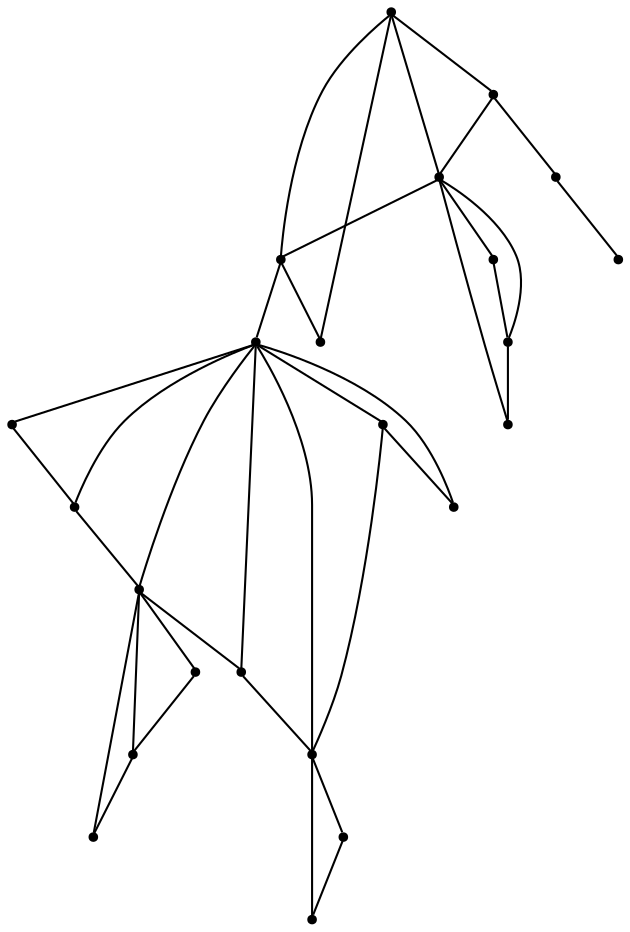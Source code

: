 graph {
  node [shape=point,comment="{\"directed\":false,\"doi\":\"10.1007/978-3-642-00219-9_4\",\"figure\":\"1\"}"]

  v0 [pos="1200.2060258200001,765.0344783707569"]
  v1 [pos="1171.309567988196,738.0256320184398"]
  v2 [pos="1157.4232167620992,811.3012583917307"]
  v3 [pos="1126.6513943162074,767.9114244212274"]
  v4 [pos="1114.6413939010265,699.7606722322847"]
  v5 [pos="1044.4016562528388,655.6207232659983"]
  v6 [pos="1105.3855549124785,811.3012583917307"]
  v7 [pos="968.1574433082758,818.9301199750937"]
  v8 [pos="1090.1241908051245,616.3563945694873"]
  v9 [pos="1025.3260168474774,591.0972229275307"]
  v10 [pos="1055.7225595873456,838.9363241987264"]
  v11 [pos="951.8964096512905,702.012480051998"]
  v12 [pos="939.5122111653172,758.4070209427783"]
  v13 [pos="895.8536911365597,724.3957232659983"]
  v14 [pos="890.5997911586317,677.1274754882329"]
  v15 [pos="832.0562365509743,679.7534503861376"]
  v16 [pos="840.6887037055437,799.9232210604097"]
  v17 [pos="794.2781537078147,836.8105107665532"]
  v18 [pos="835.3086659719777,736.6500607848637"]
  v19 [pos="755.3742158401843,657.8704958406831"]
  v20 [pos="803.6601304520008,621.6072631413756"]
  v21 [pos="739.3633739560149,729.5215514714538"]
  v22 [pos="724.2270977818689,799.046793670051"]

  v0 -- v1 [id="-1",pos="1200.2060258200001,765.0344783707569 1171.309567988196,738.0256320184398 1171.309567988196,738.0256320184398 1171.309567988196,738.0256320184398"]
  v22 -- v21 [id="-2",pos="724.2270977818689,799.046793670051 739.3633739560149,729.5215514714538 739.3633739560149,729.5215514714538 739.3633739560149,729.5215514714538"]
  v22 -- v18 [id="-3",pos="724.2270977818689,799.046793670051 835.3086659719777,736.6500607848637 835.3086659719777,736.6500607848637 835.3086659719777,736.6500607848637"]
  v22 -- v16 [id="-4",pos="724.2270977818689,799.046793670051 840.6887037055437,799.9232210604097 840.6887037055437,799.9232210604097 840.6887037055437,799.9232210604097"]
  v22 -- v17 [id="-5",pos="724.2270977818689,799.046793670051 794.2781537078147,836.8105107665532 794.2781537078147,836.8105107665532 794.2781537078147,836.8105107665532"]
  v21 -- v19 [id="-6",pos="739.3633739560149,729.5215514714538 755.3742158401843,657.8704958406831 755.3742158401843,657.8704958406831 755.3742158401843,657.8704958406831"]
  v21 -- v18 [id="-7",pos="739.3633739560149,729.5215514714538 835.3086659719777,736.6500607848637 835.3086659719777,736.6500607848637 835.3086659719777,736.6500607848637"]
  v19 -- v20 [id="-8",pos="755.3742158401843,657.8704958406831 803.6601304520008,621.6072631413756 803.6601304520008,621.6072631413756 803.6601304520008,621.6072631413756"]
  v18 -- v13 [id="-9",pos="835.3086659719777,736.6500607848637 895.8536911365597,724.3957232659983 895.8536911365597,724.3957232659983 895.8536911365597,724.3957232659983"]
  v18 -- v16 [id="-10",pos="835.3086659719777,736.6500607848637 840.6887037055437,799.9232210604097 840.6887037055437,799.9232210604097 840.6887037055437,799.9232210604097"]
  v18 -- v15 [id="-11",pos="835.3086659719777,736.6500607848637 832.0562365509743,679.7534503861376 832.0562365509743,679.7534503861376 832.0562365509743,679.7534503861376"]
  v18 -- v14 [id="-12",pos="835.3086659719777,736.6500607848637 890.5997911586317,677.1274754882329 890.5997911586317,677.1274754882329 890.5997911586317,677.1274754882329"]
  v16 -- v17 [id="-13",pos="840.6887037055437,799.9232210604097 794.2781537078147,836.8105107665532 794.2781537078147,836.8105107665532 794.2781537078147,836.8105107665532"]
  v16 -- v7 [id="-14",pos="840.6887037055437,799.9232210604097 968.1574433082758,818.9301199750937 968.1574433082758,818.9301199750937 968.1574433082758,818.9301199750937"]
  v14 -- v15 [id="-15",pos="890.5997911586317,677.1274754882329 832.0562365509743,679.7534503861376 832.0562365509743,679.7534503861376 832.0562365509743,679.7534503861376"]
  v13 -- v14 [id="-16",pos="895.8536911365597,724.3957232659983 890.5997911586317,677.1274754882329 890.5997911586317,677.1274754882329 890.5997911586317,677.1274754882329"]
  v12 -- v7 [id="-17",pos="939.5122111653172,758.4070209427783 968.1574433082758,818.9301199750937 968.1574433082758,818.9301199750937 968.1574433082758,818.9301199750937"]
  v11 -- v5 [id="-18",pos="951.8964096512905,702.012480051998 1044.4016562528388,655.6207232659983 1044.4016562528388,655.6207232659983 1044.4016562528388,655.6207232659983"]
  v11 -- v12 [id="-19",pos="951.8964096512905,702.012480051998 939.5122111653172,758.4070209427783 939.5122111653172,758.4070209427783 939.5122111653172,758.4070209427783"]
  v7 -- v11 [id="-20",pos="968.1574433082758,818.9301199750937 951.8964096512905,702.012480051998 951.8964096512905,702.012480051998 951.8964096512905,702.012480051998"]
  v7 -- v5 [id="-21",pos="968.1574433082758,818.9301199750937 1044.4016562528388,655.6207232659983 1044.4016562528388,655.6207232659983 1044.4016562528388,655.6207232659983"]
  v7 -- v4 [id="-22",pos="968.1574433082758,818.9301199750937 1114.6413939010265,699.7606722322847 1114.6413939010265,699.7606722322847 1114.6413939010265,699.7606722322847"]
  v7 -- v3 [id="-23",pos="968.1574433082758,818.9301199750937 1126.6513943162074,767.9114244212274 1126.6513943162074,767.9114244212274 1126.6513943162074,767.9114244212274"]
  v7 -- v10 [id="-24",pos="968.1574433082758,818.9301199750937 1055.7225595873456,838.9363241987264 1055.7225595873456,838.9363241987264 1055.7225595873456,838.9363241987264"]
  v5 -- v9 [id="-25",pos="1044.4016562528388,655.6207232659983 1025.3260168474774,591.0972229275307 1025.3260168474774,591.0972229275307 1025.3260168474774,591.0972229275307"]
  v5 -- v8 [id="-26",pos="1044.4016562528388,655.6207232659983 1090.1241908051245,616.3563945694873 1090.1241908051245,616.3563945694873 1090.1241908051245,616.3563945694873"]
  v10 -- v6 [id="-27",pos="1055.7225595873456,838.9363241987264 1105.3855549124785,811.3012583917307 1105.3855549124785,811.3012583917307 1105.3855549124785,811.3012583917307"]
  v8 -- v9 [id="-28",pos="1090.1241908051245,616.3563945694873 1025.3260168474774,591.0972229275307 1025.3260168474774,591.0972229275307 1025.3260168474774,591.0972229275307"]
  v6 -- v3 [id="-29",pos="1105.3855549124785,811.3012583917307 1126.6513943162074,767.9114244212274 1126.6513943162074,767.9114244212274 1126.6513943162074,767.9114244212274"]
  v6 -- v7 [id="-30",pos="1105.3855549124785,811.3012583917307 968.1574433082758,818.9301199750937 968.1574433082758,818.9301199750937 968.1574433082758,818.9301199750937"]
  v4 -- v5 [id="-31",pos="1114.6413939010265,699.7606722322847 1044.4016562528388,655.6207232659983 1044.4016562528388,655.6207232659983 1044.4016562528388,655.6207232659983"]
  v3 -- v2 [id="-32",pos="1126.6513943162074,767.9114244212274 1157.4232167620992,811.3012583917307 1157.4232167620992,811.3012583917307 1157.4232167620992,811.3012583917307"]
  v3 -- v0 [id="-33",pos="1126.6513943162074,767.9114244212274 1200.2060258200001,765.0344783707569 1200.2060258200001,765.0344783707569 1200.2060258200001,765.0344783707569"]
  v3 -- v4 [id="-34",pos="1126.6513943162074,767.9114244212274 1114.6413939010265,699.7606722322847 1114.6413939010265,699.7606722322847 1114.6413939010265,699.7606722322847"]
  v3 -- v1 [id="-35",pos="1126.6513943162074,767.9114244212274 1171.309567988196,738.0256320184398 1171.309567988196,738.0256320184398 1171.309567988196,738.0256320184398"]
  v2 -- v0 [id="-36",pos="1157.4232167620992,811.3012583917307 1200.2060258200001,765.0344783707569 1200.2060258200001,765.0344783707569 1200.2060258200001,765.0344783707569"]
}